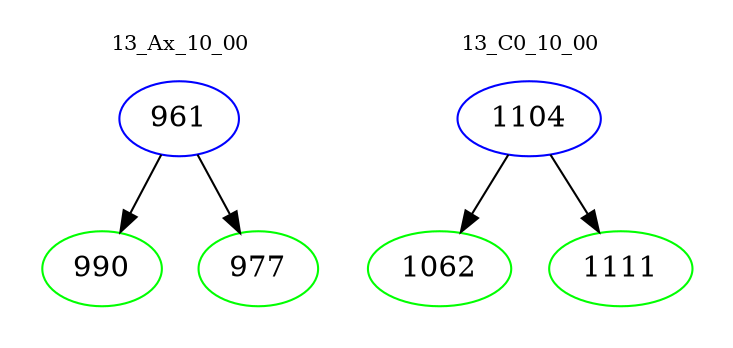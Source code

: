 digraph{
subgraph cluster_0 {
color = white
label = "13_Ax_10_00";
fontsize=10;
T0_961 [label="961", color="blue"]
T0_961 -> T0_990 [color="black"]
T0_990 [label="990", color="green"]
T0_961 -> T0_977 [color="black"]
T0_977 [label="977", color="green"]
}
subgraph cluster_1 {
color = white
label = "13_C0_10_00";
fontsize=10;
T1_1104 [label="1104", color="blue"]
T1_1104 -> T1_1062 [color="black"]
T1_1062 [label="1062", color="green"]
T1_1104 -> T1_1111 [color="black"]
T1_1111 [label="1111", color="green"]
}
}
